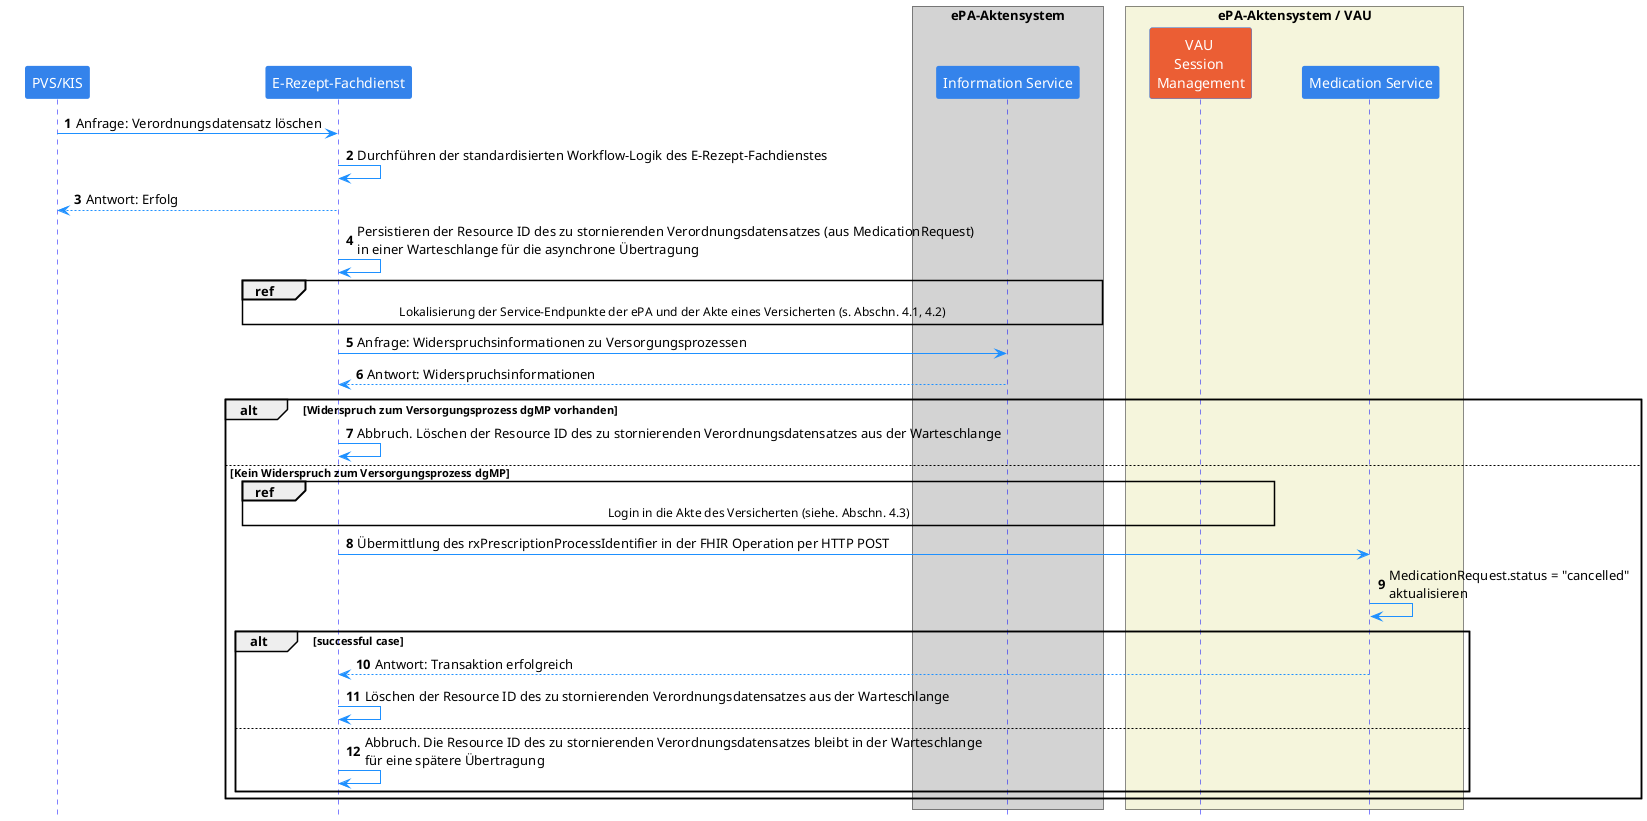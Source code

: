 @startuml

skinparam Shadowing false
skinparam ParticipantPadding 20
skinparam BoxPadding 10

skinparam sequence {
    ArrowColor DodgerBlue
    ActorBorderColor DodgerBlue
    LifeLineBorderColor Blue

    ParticipantBackgroundColor #3483eb
    ParticipantBorderColor #3483eb
    ParticipantFontSize 14
    ParticipantFontColor White

    ActorBackgroundColor #3483eb
    ActorFontSize 14
    NoteBackgroundColor #3483eb
}

hide footbox
autonumber

participant "PVS/KIS" as PVS
participant "E-Rezept-Fachdienst" as ERFD

box "ePA-Aktensystem" #LightGray
    participant "Information Service" as IS
end box

box "ePA-Aktensystem / VAU" #Beige
    participant "VAU \nSession \nManagement" as VAU #eb5e34
    participant "Medication Service" as EPA
end box

PVS -> ERFD: Anfrage: Verordnungsdatensatz löschen
ERFD -> ERFD: Durchführen der standardisierten Workflow-Logik des E-Rezept-Fachdienstes
ERFD --> PVS: Antwort: Erfolg

ERFD -> ERFD: Persistieren der Resource ID des zu stornierenden Verordnungsdatensatzes (aus MedicationRequest)\nin einer Warteschlange für die asynchrone Übertragung

ref over ERFD, IS: Lokalisierung der Service-Endpunkte der ePA und der Akte eines Versicherten (s. Abschn. 4.1, 4.2)

ERFD -> IS: Anfrage: Widerspruchsinformationen zu Versorgungsprozessen
IS --> ERFD: Antwort: Widerspruchsinformationen

alt Widerspruch zum Versorgungsprozess dgMP vorhanden
    ERFD -> ERFD: Abbruch. Löschen der Resource ID des zu stornierenden Verordnungsdatensatzes aus der Warteschlange
else Kein Widerspruch zum Versorgungsprozess dgMP

    ref over ERFD, VAU: Login in die Akte des Versicherten (siehe. Abschn. 4.3)

    ERFD -> EPA: Übermittlung des rxPrescriptionProcessIdentifier in der FHIR Operation per HTTP POST
    EPA -> EPA: MedicationRequest.status = "cancelled"\naktualisieren

    alt successful case
        EPA --> ERFD: Antwort: Transaktion erfolgreich
        ERFD -> ERFD: Löschen der Resource ID des zu stornierenden Verordnungsdatensatzes aus der Warteschlange
    else
        ERFD -> ERFD: Abbruch. Die Resource ID des zu stornierenden Verordnungsdatensatzes bleibt in der Warteschlange\nfür eine spätere Übertragung
    end

end

@enduml
